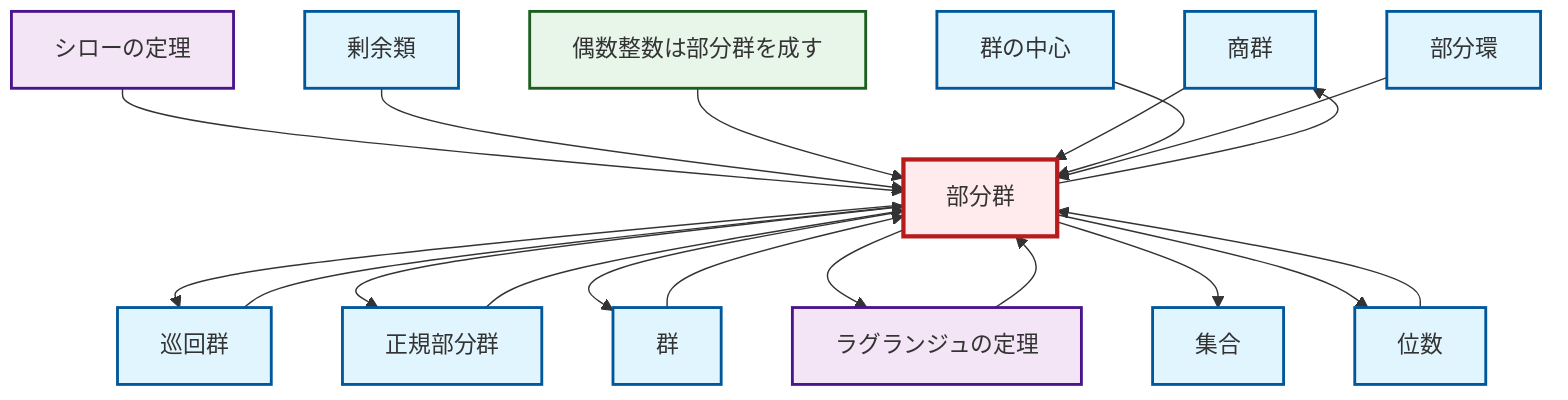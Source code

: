 graph TD
    classDef definition fill:#e1f5fe,stroke:#01579b,stroke-width:2px
    classDef theorem fill:#f3e5f5,stroke:#4a148c,stroke-width:2px
    classDef axiom fill:#fff3e0,stroke:#e65100,stroke-width:2px
    classDef example fill:#e8f5e9,stroke:#1b5e20,stroke-width:2px
    classDef current fill:#ffebee,stroke:#b71c1c,stroke-width:3px
    def-quotient-group["商群"]:::definition
    def-subring["部分環"]:::definition
    def-set["集合"]:::definition
    thm-sylow["シローの定理"]:::theorem
    def-subgroup["部分群"]:::definition
    ex-even-integers-subgroup["偶数整数は部分群を成す"]:::example
    def-cyclic-group["巡回群"]:::definition
    def-order["位数"]:::definition
    thm-lagrange["ラグランジュの定理"]:::theorem
    def-coset["剰余類"]:::definition
    def-center-of-group["群の中心"]:::definition
    def-group["群"]:::definition
    def-normal-subgroup["正規部分群"]:::definition
    def-subgroup --> def-cyclic-group
    thm-sylow --> def-subgroup
    def-coset --> def-subgroup
    def-subgroup --> def-normal-subgroup
    ex-even-integers-subgroup --> def-subgroup
    def-order --> def-subgroup
    thm-lagrange --> def-subgroup
    def-subgroup --> def-group
    def-cyclic-group --> def-subgroup
    def-quotient-group --> def-subgroup
    def-group --> def-subgroup
    def-subgroup --> thm-lagrange
    def-normal-subgroup --> def-subgroup
    def-subgroup --> def-quotient-group
    def-center-of-group --> def-subgroup
    def-subgroup --> def-set
    def-subring --> def-subgroup
    def-subgroup --> def-order
    class def-subgroup current